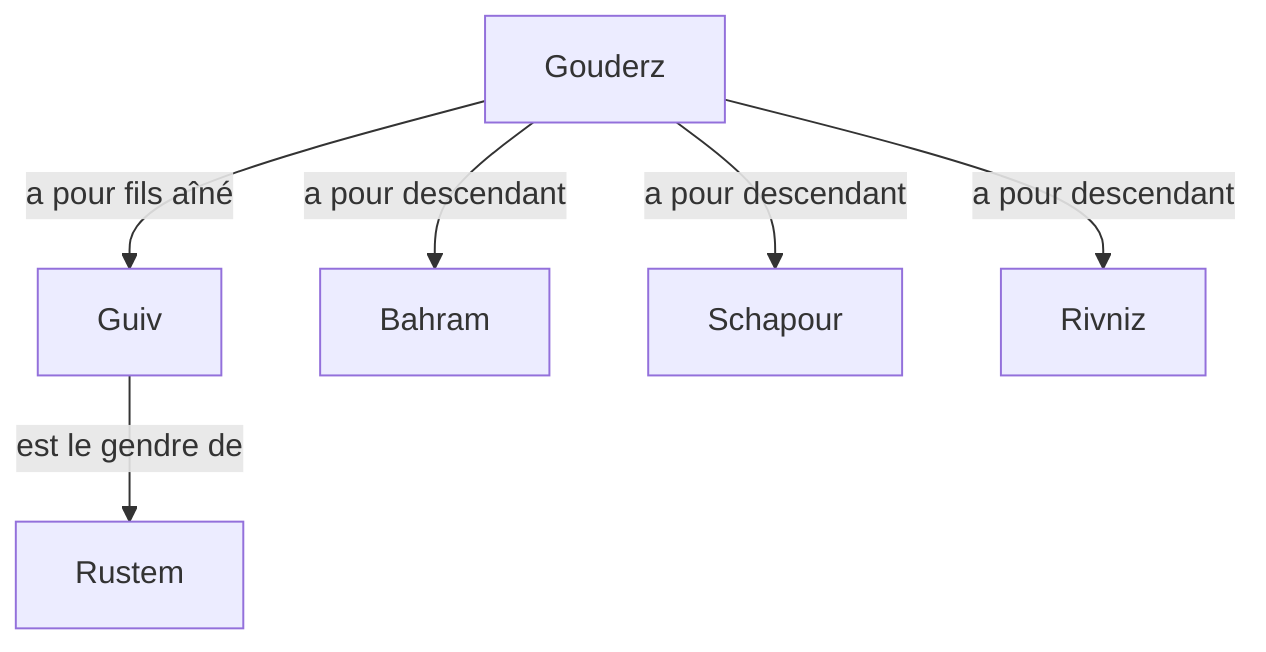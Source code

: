 graph TD
Gouderz --a pour fils aîné--> Guiv
Gouderz --a pour descendant--> Bahram
Gouderz --a pour descendant--> Schapour
Gouderz --a pour descendant--> Rivniz
Guiv --est le gendre de--> Rustem